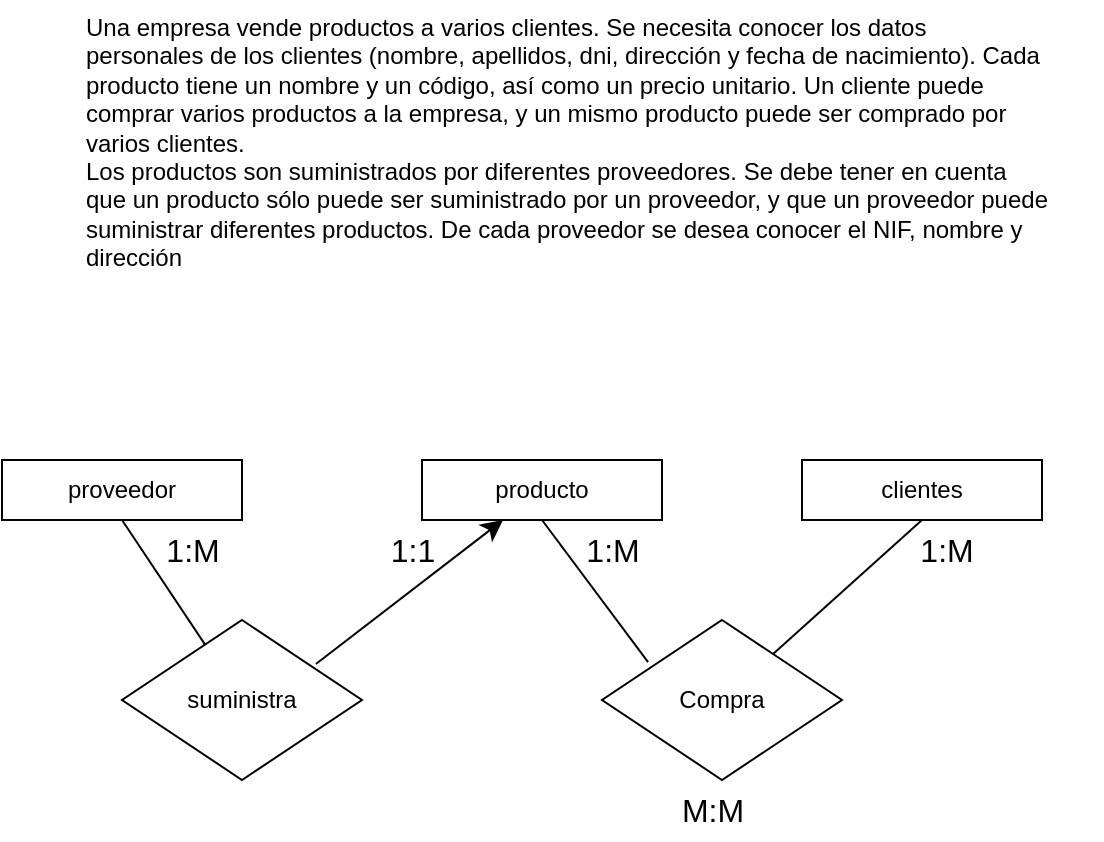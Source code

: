 <mxfile version="24.7.12">
  <diagram id="C5RBs43oDa-KdzZeNtuy" name="Page-1">
    <mxGraphModel dx="753" dy="486" grid="1" gridSize="10" guides="1" tooltips="1" connect="1" arrows="1" fold="1" page="1" pageScale="1" pageWidth="827" pageHeight="1169" math="0" shadow="0">
      <root>
        <mxCell id="WIyWlLk6GJQsqaUBKTNV-0" />
        <mxCell id="WIyWlLk6GJQsqaUBKTNV-1" parent="WIyWlLk6GJQsqaUBKTNV-0" />
        <mxCell id="105xKPPdYnrG7l9wBO27-2" value="Una empresa vende productos a varios clientes. Se necesita conocer los datos&#xa;personales de los clientes (nombre, apellidos, dni, dirección y fecha de nacimiento). Cada&#xa;producto tiene un nombre y un código, así como un precio unitario. Un cliente puede&#xa;comprar varios productos a la empresa, y un mismo producto puede ser comprado por&#xa;varios clientes.&#xa;Los productos son suministrados por diferentes proveedores. Se debe tener en cuenta&#xa;que un producto sólo puede ser suministrado por un proveedor, y que un proveedor puede&#xa;suministrar diferentes productos. De cada proveedor se desea conocer el NIF, nombre y&#xa;dirección" style="text;whiteSpace=wrap;" vertex="1" parent="WIyWlLk6GJQsqaUBKTNV-1">
          <mxGeometry x="370" width="510" height="150" as="geometry" />
        </mxCell>
        <mxCell id="105xKPPdYnrG7l9wBO27-3" value="proveedor" style="rounded=0;whiteSpace=wrap;html=1;" vertex="1" parent="WIyWlLk6GJQsqaUBKTNV-1">
          <mxGeometry x="330" y="230" width="120" height="30" as="geometry" />
        </mxCell>
        <mxCell id="105xKPPdYnrG7l9wBO27-4" value="producto" style="rounded=0;whiteSpace=wrap;html=1;" vertex="1" parent="WIyWlLk6GJQsqaUBKTNV-1">
          <mxGeometry x="540" y="230" width="120" height="30" as="geometry" />
        </mxCell>
        <mxCell id="105xKPPdYnrG7l9wBO27-5" value="clientes" style="rounded=0;whiteSpace=wrap;html=1;" vertex="1" parent="WIyWlLk6GJQsqaUBKTNV-1">
          <mxGeometry x="730" y="230" width="120" height="30" as="geometry" />
        </mxCell>
        <mxCell id="105xKPPdYnrG7l9wBO27-7" style="edgeStyle=none;curved=1;rounded=0;orthogonalLoop=1;jettySize=auto;html=1;exitX=0.192;exitY=0.263;exitDx=0;exitDy=0;entryX=0.5;entryY=1;entryDx=0;entryDy=0;fontSize=12;startSize=8;endSize=8;endArrow=none;endFill=0;exitPerimeter=0;" edge="1" parent="WIyWlLk6GJQsqaUBKTNV-1" source="105xKPPdYnrG7l9wBO27-6" target="105xKPPdYnrG7l9wBO27-4">
          <mxGeometry relative="1" as="geometry">
            <Array as="points" />
          </mxGeometry>
        </mxCell>
        <mxCell id="105xKPPdYnrG7l9wBO27-8" style="edgeStyle=none;curved=1;rounded=0;orthogonalLoop=1;jettySize=auto;html=1;entryX=0.5;entryY=1;entryDx=0;entryDy=0;fontSize=12;startSize=8;endSize=8;endArrow=none;endFill=0;" edge="1" parent="WIyWlLk6GJQsqaUBKTNV-1" source="105xKPPdYnrG7l9wBO27-6" target="105xKPPdYnrG7l9wBO27-5">
          <mxGeometry relative="1" as="geometry" />
        </mxCell>
        <mxCell id="105xKPPdYnrG7l9wBO27-6" value="Compra" style="rhombus;whiteSpace=wrap;html=1;" vertex="1" parent="WIyWlLk6GJQsqaUBKTNV-1">
          <mxGeometry x="630" y="310" width="120" height="80" as="geometry" />
        </mxCell>
        <mxCell id="105xKPPdYnrG7l9wBO27-12" style="edgeStyle=none;curved=1;rounded=0;orthogonalLoop=1;jettySize=auto;html=1;exitX=0.808;exitY=0.275;exitDx=0;exitDy=0;fontSize=12;startSize=8;endSize=8;exitPerimeter=0;" edge="1" parent="WIyWlLk6GJQsqaUBKTNV-1" source="105xKPPdYnrG7l9wBO27-9" target="105xKPPdYnrG7l9wBO27-4">
          <mxGeometry relative="1" as="geometry" />
        </mxCell>
        <mxCell id="105xKPPdYnrG7l9wBO27-9" value="suministra" style="rhombus;whiteSpace=wrap;html=1;" vertex="1" parent="WIyWlLk6GJQsqaUBKTNV-1">
          <mxGeometry x="390" y="310" width="120" height="80" as="geometry" />
        </mxCell>
        <mxCell id="105xKPPdYnrG7l9wBO27-10" value="" style="endArrow=none;html=1;rounded=0;fontSize=12;startSize=8;endSize=8;curved=1;entryX=0.5;entryY=1;entryDx=0;entryDy=0;" edge="1" parent="WIyWlLk6GJQsqaUBKTNV-1" source="105xKPPdYnrG7l9wBO27-9" target="105xKPPdYnrG7l9wBO27-3">
          <mxGeometry width="50" height="50" relative="1" as="geometry">
            <mxPoint x="590" y="220" as="sourcePoint" />
            <mxPoint x="640" y="170" as="targetPoint" />
          </mxGeometry>
        </mxCell>
        <mxCell id="105xKPPdYnrG7l9wBO27-13" value="1:M" style="text;html=1;align=center;verticalAlign=middle;resizable=0;points=[];autosize=1;strokeColor=none;fillColor=none;fontSize=16;" vertex="1" parent="WIyWlLk6GJQsqaUBKTNV-1">
          <mxGeometry x="610" y="260" width="50" height="30" as="geometry" />
        </mxCell>
        <mxCell id="105xKPPdYnrG7l9wBO27-14" value="1:M" style="text;html=1;align=center;verticalAlign=middle;resizable=0;points=[];autosize=1;strokeColor=none;fillColor=none;fontSize=16;" vertex="1" parent="WIyWlLk6GJQsqaUBKTNV-1">
          <mxGeometry x="777" y="260" width="50" height="30" as="geometry" />
        </mxCell>
        <mxCell id="105xKPPdYnrG7l9wBO27-15" value="M:M" style="text;html=1;align=center;verticalAlign=middle;resizable=0;points=[];autosize=1;strokeColor=none;fillColor=none;fontSize=16;" vertex="1" parent="WIyWlLk6GJQsqaUBKTNV-1">
          <mxGeometry x="660" y="390" width="50" height="30" as="geometry" />
        </mxCell>
        <mxCell id="105xKPPdYnrG7l9wBO27-16" value="1:1" style="text;html=1;align=center;verticalAlign=middle;resizable=0;points=[];autosize=1;strokeColor=none;fillColor=none;fontSize=16;" vertex="1" parent="WIyWlLk6GJQsqaUBKTNV-1">
          <mxGeometry x="510" y="260" width="50" height="30" as="geometry" />
        </mxCell>
        <mxCell id="105xKPPdYnrG7l9wBO27-17" value="1:M" style="text;html=1;align=center;verticalAlign=middle;resizable=0;points=[];autosize=1;strokeColor=none;fillColor=none;fontSize=16;" vertex="1" parent="WIyWlLk6GJQsqaUBKTNV-1">
          <mxGeometry x="400" y="260" width="50" height="30" as="geometry" />
        </mxCell>
      </root>
    </mxGraphModel>
  </diagram>
</mxfile>
